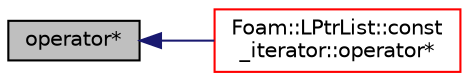 digraph "operator*"
{
  bgcolor="transparent";
  edge [fontname="Helvetica",fontsize="10",labelfontname="Helvetica",labelfontsize="10"];
  node [fontname="Helvetica",fontsize="10",shape=record];
  rankdir="LR";
  Node1 [label="operator*",height=0.2,width=0.4,color="black", fillcolor="grey75", style="filled" fontcolor="black"];
  Node1 -> Node2 [dir="back",color="midnightblue",fontsize="10",style="solid",fontname="Helvetica"];
  Node2 [label="Foam::LPtrList::const\l_iterator::operator*",height=0.2,width=0.4,color="red",URL="$classFoam_1_1LPtrList_1_1const__iterator.html#ab4b58a6d46612a0bb2649967d2247b70"];
}
